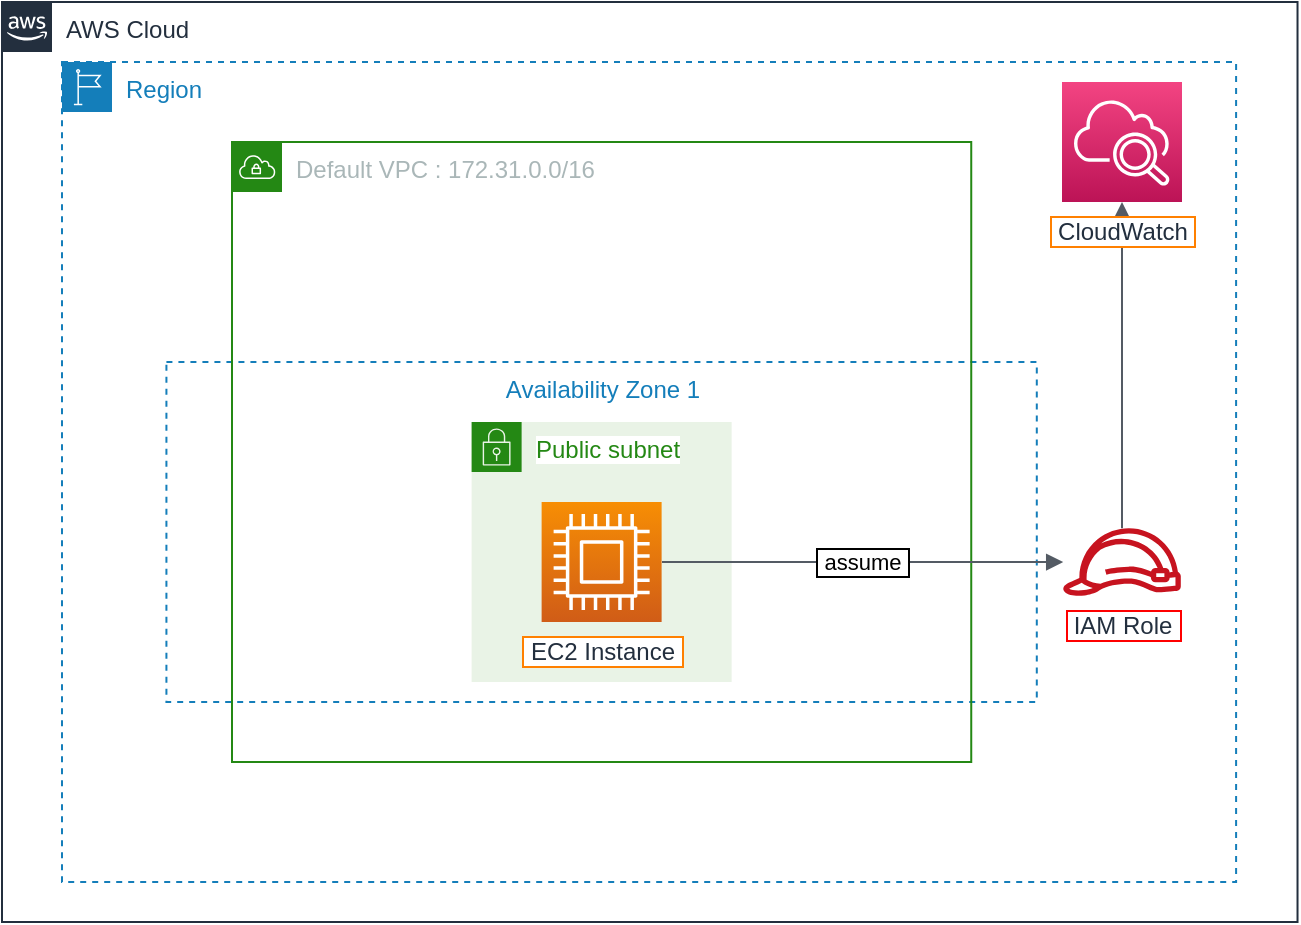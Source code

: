 <mxfile version="14.7.6" type="device"><diagram id="fAtFDQL8iKFdxQlZiYVm" name="Page-1"><mxGraphModel dx="865" dy="488" grid="1" gridSize="10" guides="1" tooltips="1" connect="1" arrows="1" fold="1" page="1" pageScale="1" pageWidth="850" pageHeight="1100" math="0" shadow="0"><root><mxCell id="0"/><mxCell id="1" parent="0"/><mxCell id="AfxPyzYXyC-M6l9JSAZK-1" value="AWS Cloud" style="points=[[0,0],[0.25,0],[0.5,0],[0.75,0],[1,0],[1,0.25],[1,0.5],[1,0.75],[1,1],[0.75,1],[0.5,1],[0.25,1],[0,1],[0,0.75],[0,0.5],[0,0.25]];outlineConnect=0;gradientColor=none;html=1;whiteSpace=wrap;fontSize=12;fontStyle=0;shape=mxgraph.aws4.group;grIcon=mxgraph.aws4.group_aws_cloud_alt;strokeColor=#232F3E;fillColor=none;verticalAlign=top;align=left;spacingLeft=30;fontColor=#232F3E;dashed=0;labelBackgroundColor=#ffffff;aspect=fixed;" vertex="1" parent="1"><mxGeometry x="170" y="70" width="647.76" height="460" as="geometry"/></mxCell><mxCell id="AfxPyzYXyC-M6l9JSAZK-2" value="Region" style="points=[[0,0],[0.25,0],[0.5,0],[0.75,0],[1,0],[1,0.25],[1,0.5],[1,0.75],[1,1],[0.75,1],[0.5,1],[0.25,1],[0,1],[0,0.75],[0,0.5],[0,0.25]];outlineConnect=0;gradientColor=none;html=1;whiteSpace=wrap;fontSize=12;fontStyle=0;shape=mxgraph.aws4.group;grIcon=mxgraph.aws4.group_region;strokeColor=#147EBA;fillColor=none;verticalAlign=top;align=left;spacingLeft=30;fontColor=#147EBA;dashed=1;labelBackgroundColor=#FFFFFF;aspect=fixed;" vertex="1" parent="1"><mxGeometry x="200" y="100" width="587.05" height="410" as="geometry"/></mxCell><mxCell id="AfxPyzYXyC-M6l9JSAZK-9" value="Availability Zone 1" style="fillColor=none;strokeColor=#147EBA;dashed=1;verticalAlign=top;fontStyle=0;fontColor=#147EBA;labelBackgroundColor=#FFFFFF;html=1;" vertex="1" parent="1"><mxGeometry x="252.21" y="250" width="435.19" height="170" as="geometry"/></mxCell><mxCell id="AfxPyzYXyC-M6l9JSAZK-15" value="" style="html=1;endArrow=block;elbow=vertical;startArrow=none;endFill=1;strokeColor=#545B64;rounded=0;entryX=0.5;entryY=1;entryDx=0;entryDy=0;entryPerimeter=0;" edge="1" parent="1" source="AfxPyzYXyC-M6l9JSAZK-11" target="AfxPyzYXyC-M6l9JSAZK-16"><mxGeometry width="100" relative="1" as="geometry"><mxPoint x="450" y="330" as="sourcePoint"/><mxPoint x="730" y="177.64" as="targetPoint"/></mxGeometry></mxCell><mxCell id="AfxPyzYXyC-M6l9JSAZK-4" value="Default VPC : 172.31.0.0/16" style="points=[[0,0],[0.25,0],[0.5,0],[0.75,0],[1,0],[1,0.25],[1,0.5],[1,0.75],[1,1],[0.75,1],[0.5,1],[0.25,1],[0,1],[0,0.75],[0,0.5],[0,0.25]];outlineConnect=0;gradientColor=none;html=1;whiteSpace=wrap;fontSize=12;fontStyle=0;shape=mxgraph.aws4.group;grIcon=mxgraph.aws4.group_vpc;strokeColor=#248814;fillColor=none;verticalAlign=top;align=left;spacingLeft=30;fontColor=#AAB7B8;dashed=0;labelBackgroundColor=#FFFFFF;aspect=fixed;" vertex="1" parent="1"><mxGeometry x="285" y="140" width="369.62" height="310" as="geometry"/></mxCell><mxCell id="AfxPyzYXyC-M6l9JSAZK-5" value="Public subnet" style="points=[[0,0],[0.25,0],[0.5,0],[0.75,0],[1,0],[1,0.25],[1,0.5],[1,0.75],[1,1],[0.75,1],[0.5,1],[0.25,1],[0,1],[0,0.75],[0,0.5],[0,0.25]];outlineConnect=0;gradientColor=none;html=1;whiteSpace=wrap;fontSize=12;fontStyle=0;shape=mxgraph.aws4.group;grIcon=mxgraph.aws4.group_security_group;grStroke=0;strokeColor=#248814;fillColor=#E9F3E6;verticalAlign=top;align=left;spacingLeft=30;fontColor=#248814;dashed=0;labelBackgroundColor=#FFFFFF;" vertex="1" parent="1"><mxGeometry x="404.81" y="280" width="130" height="130" as="geometry"/></mxCell><mxCell id="AfxPyzYXyC-M6l9JSAZK-10" value="&amp;nbsp;EC2 Instance&amp;nbsp;" style="points=[[0,0,0],[0.25,0,0],[0.5,0,0],[0.75,0,0],[1,0,0],[0,1,0],[0.25,1,0],[0.5,1,0],[0.75,1,0],[1,1,0],[0,0.25,0],[0,0.5,0],[0,0.75,0],[1,0.25,0],[1,0.5,0],[1,0.75,0]];outlineConnect=0;fontColor=#232F3E;gradientColor=#F78E04;gradientDirection=north;fillColor=#D05C17;strokeColor=#ffffff;dashed=0;verticalLabelPosition=bottom;verticalAlign=top;align=center;html=1;fontSize=12;fontStyle=0;aspect=fixed;shape=mxgraph.aws4.resourceIcon;resIcon=mxgraph.aws4.compute;labelBackgroundColor=#ffffff;labelBorderColor=#FF8000;" vertex="1" parent="1"><mxGeometry x="439.81" y="320" width="60" height="60" as="geometry"/></mxCell><mxCell id="AfxPyzYXyC-M6l9JSAZK-11" value="&amp;nbsp;IAM Role&amp;nbsp;" style="outlineConnect=0;fontColor=#232F3E;gradientColor=none;fillColor=#C7131F;strokeColor=none;dashed=0;verticalLabelPosition=bottom;verticalAlign=top;align=center;html=1;fontSize=12;fontStyle=0;aspect=fixed;pointerEvents=1;shape=mxgraph.aws4.role;labelBackgroundColor=#ffffff;labelBorderColor=#FF0000;" vertex="1" parent="1"><mxGeometry x="700" y="333.08" width="60" height="33.85" as="geometry"/></mxCell><mxCell id="AfxPyzYXyC-M6l9JSAZK-13" value="&amp;nbsp;assume&amp;nbsp;" style="html=1;endArrow=block;elbow=vertical;startArrow=none;endFill=1;strokeColor=#545B64;rounded=0;labelBorderColor=#000000;" edge="1" parent="1" target="AfxPyzYXyC-M6l9JSAZK-11"><mxGeometry width="100" relative="1" as="geometry"><mxPoint x="500" y="350" as="sourcePoint"/><mxPoint x="550" y="330" as="targetPoint"/></mxGeometry></mxCell><mxCell id="AfxPyzYXyC-M6l9JSAZK-16" value="&amp;nbsp;CloudWatch&amp;nbsp;" style="points=[[0,0,0],[0.25,0,0],[0.5,0,0],[0.75,0,0],[1,0,0],[0,1,0],[0.25,1,0],[0.5,1,0],[0.75,1,0],[1,1,0],[0,0.25,0],[0,0.5,0],[0,0.75,0],[1,0.25,0],[1,0.5,0],[1,0.75,0]];points=[[0,0,0],[0.25,0,0],[0.5,0,0],[0.75,0,0],[1,0,0],[0,1,0],[0.25,1,0],[0.5,1,0],[0.75,1,0],[1,1,0],[0,0.25,0],[0,0.5,0],[0,0.75,0],[1,0.25,0],[1,0.5,0],[1,0.75,0]];outlineConnect=0;fontColor=#232F3E;gradientColor=#F34482;gradientDirection=north;fillColor=#BC1356;strokeColor=#ffffff;dashed=0;verticalLabelPosition=bottom;verticalAlign=top;align=center;html=1;fontSize=12;fontStyle=0;aspect=fixed;shape=mxgraph.aws4.resourceIcon;resIcon=mxgraph.aws4.cloudwatch_2;labelBackgroundColor=#ffffff;labelBorderColor=#FF8000;" vertex="1" parent="1"><mxGeometry x="700" y="110.0" width="60" height="60" as="geometry"/></mxCell></root></mxGraphModel></diagram></mxfile>